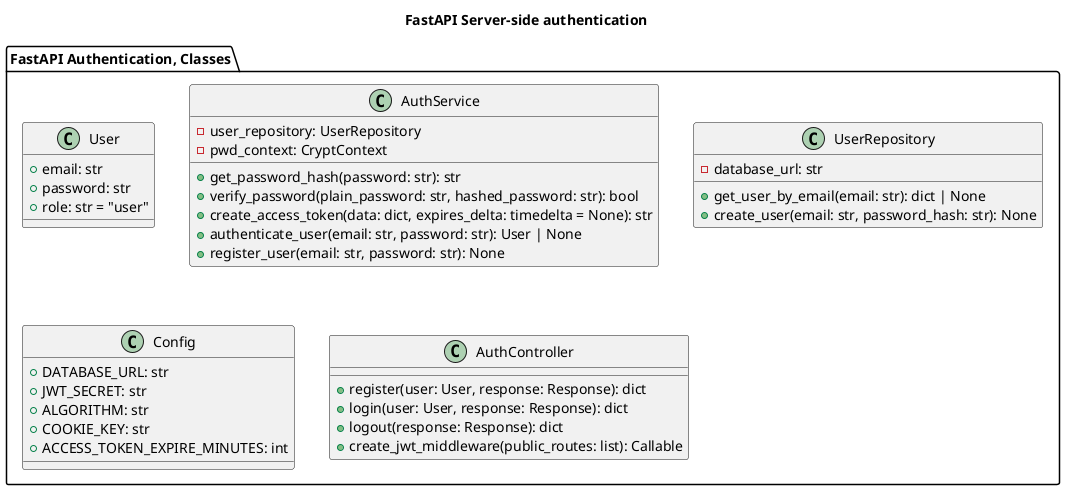 @startuml
title FastAPI Server-side authentication
package "FastAPI Authentication, Classes" {
    class User {
        + email: str
        + password: str
        + role: str = "user"
    }

    class AuthService {
        - user_repository: UserRepository
        - pwd_context: CryptContext
        + get_password_hash(password: str): str
        + verify_password(plain_password: str, hashed_password: str): bool
        + create_access_token(data: dict, expires_delta: timedelta = None): str
        + authenticate_user(email: str, password: str): User | None
        + register_user(email: str, password: str): None
    }

    class UserRepository {
        - database_url: str
        + get_user_by_email(email: str): dict | None
        + create_user(email: str, password_hash: str): None
    }

    class Config {
        + DATABASE_URL: str
        + JWT_SECRET: str
        + ALGORITHM: str
        + COOKIE_KEY: str
        + ACCESS_TOKEN_EXPIRE_MINUTES: int
    }

    class AuthController {
        + register(user: User, response: Response): dict
        + login(user: User, response: Response): dict
        + logout(response: Response): dict
        + create_jwt_middleware(public_routes: list): Callable
    }
}
@enduml